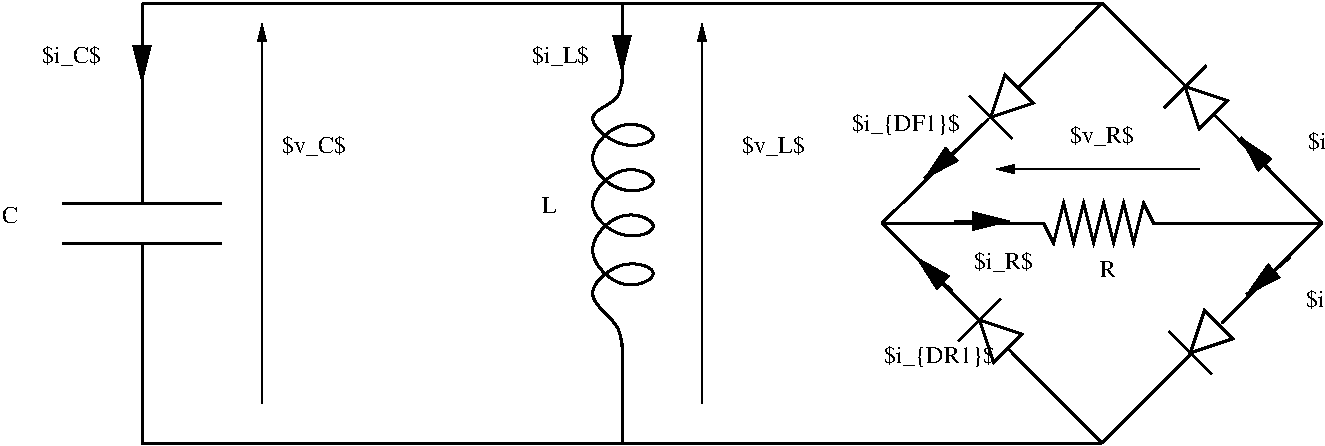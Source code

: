 #FIG 3.2
Landscape
Center
Inches
Letter  
100.00
Single
-2
1200 2
0 32 #e7e7e7
0 33 #717571
6 4425 1650 5189 3900
3 0 0 2 0 7 50 -1 -1 0.000 0 0 0 21
	 4807 3858 4807 3603 4467 3391 4807 3093 5147 3221 4807 3391
	 4467 3051 4807 2711 5147 2881 4807 3008 4467 2711 4807 2372
	 5147 2542 4807 2669 4467 2372 4807 2032 5147 2202 4807 2329
	 4467 2032 4807 1947 4807 1692
	 0.000 1.000 1.000 1.000 1.000 1.000 1.000 1.000
	 1.000 1.000 1.000 1.000 1.000 1.000 1.000 1.000
	 1.000 1.000 1.000 1.000 0.000
-6
6 7376 1672 7901 2272
2 1 0 2 0 7 50 -1 -1 0.000 0 0 -1 0 0 4
	 7672 1738 7884 1950 7566 2056 7672 1738
2 1 0 2 0 7 50 -1 -1 0.000 0 0 -1 0 0 2
	 7407 1897 7725 2215
-6
6 8833 1610 9358 2210
2 1 0 2 0 7 50 -1 -1 0.000 0 0 -1 0 0 4
	 9129 2144 9341 1932 9023 1826 9129 2144
2 1 0 2 0 7 50 -1 -1 0.000 0 0 -1 0 0 2
	 8864 1985 9182 1667
-6
6 8873 3439 9398 4039
2 1 0 2 0 7 50 -1 -1 0.000 0 0 -1 0 0 4
	 9169 3505 9381 3717 9063 3823 9169 3505
2 1 0 2 0 7 50 -1 -1 0.000 0 0 -1 0 0 2
	 8904 3664 9222 3982
-6
6 7291 3361 7816 3961
2 1 0 2 0 7 50 -1 -1 0.000 0 0 -1 0 0 4
	 7587 3895 7799 3683 7481 3577 7587 3895
2 1 0 2 0 7 50 -1 -1 0.000 0 0 -1 0 0 2
	 7322 3736 7640 3418
-6
2 1 0 2 0 7 50 -1 -1 0.000 0 0 -1 0 0 2
	 1200 1200 8400 1200
2 1 0 2 0 7 50 -1 -1 0.000 0 0 -1 0 0 2
	 1200 1200 1200 2700
2 1 0 2 0 7 50 -1 -1 0.000 0 0 -1 0 0 2
	 600 2700 1800 2700
2 1 0 2 0 7 50 -1 -1 0.000 0 0 -1 0 0 2
	 600 3000 1800 3000
2 1 0 2 0 7 50 -1 -1 0.000 0 0 -1 0 0 3
	 1200 3000 1200 4500 8400 4500
2 1 0 2 0 7 50 -1 -1 0.000 0 0 -1 0 0 2
	 4800 1200 4800 1800
2 1 0 2 0 7 50 -1 -1 0.000 0 0 -1 0 0 2
	 4800 4500 4800 3750
2 1 0 2 0 7 50 -1 -1 0.000 0 0 -1 0 0 2
	 4800 1800 4800 1725
2 1 0 1 0 7 50 -1 -1 0.000 0 0 -1 1 0 2
	1 1 1.00 60.00 120.00
	 2100 4200 2100 1350
2 1 0 1 0 7 50 -1 -1 0.000 0 0 -1 1 0 2
	1 1 1.00 60.00 120.00
	 5400 4200 5400 1350
2 1 0 2 0 7 50 -1 -1 0.000 0 0 -1 1 0 2
	1 1 2.00 120.00 240.00
	 1200 1500 1200 1800
2 1 0 2 0 7 50 -1 -1 0.000 0 0 -1 1 0 2
	1 1 2.00 120.00 240.00
	 4800 1425 4800 1725
2 1 0 2 0 7 50 -1 -1 0.000 0 0 7 0 0 2
	 8400 1200 7776 1831
2 1 0 2 0 7 50 -1 -1 0.000 0 0 7 0 0 2
	 8400 1200 9025 1820
2 1 0 2 0 7 50 -1 -1 0.000 0 0 -1 0 0 2
	 6750 2850 7547 2071
2 1 0 2 0 7 50 -1 -1 0.000 0 0 -1 0 0 2
	 8400 4500 7698 3794
2 1 0 2 0 7 50 -1 -1 0.000 0 0 -1 0 0 2
	 8400 4500 9075 3825
2 1 0 2 0 7 50 -1 -1 0.000 0 0 -1 0 0 2
	 10050 2850 9242 2037
2 1 0 2 0 7 50 -1 -1 0.000 0 0 -1 0 0 2
	 6750 2850 7425 2850
2 1 0 2 0 7 50 -1 -1 0.000 0 0 -1 0 0 17
	 7362 2850 7812 2850 7962 2850 8037 3000 8112 2700 8187 3000
	 8262 2700 8337 3000 8412 2700 8487 3000 8562 2700 8637 3000
	 8712 2700 8787 2850 8862 2850 8937 2850 9462 2850
2 1 0 2 0 7 50 -1 -1 0.000 0 0 -1 0 0 2
	 9300 2850 10050 2850
2 1 0 2 0 7 50 -1 -1 0.000 0 0 -1 0 0 2
	 10050 2850 9300 3600
2 1 0 2 0 7 50 -1 -1 0.000 0 0 -1 0 0 2
	 6750 2850 7475 3576
2 1 0 2 0 7 50 -1 -1 0.000 0 0 -1 1 0 2
	1 1 2.00 120.00 240.00
	 7365 2250 7065 2520
2 1 0 2 0 7 50 -1 -1 0.000 0 0 -1 1 0 2
	1 1 2.00 120.00 240.00
	 9705 2505 9435 2205
2 1 0 2 0 7 50 -1 -1 0.000 0 0 -1 1 0 2
	1 1 2.00 120.00 240.00
	 9810 3105 9480 3390
2 1 0 2 0 7 50 -1 -1 0.000 0 0 -1 1 0 2
	1 1 2.00 120.00 240.00
	 7275 3360 7005 3105
2 1 0 2 0 7 50 -1 -1 0.000 0 0 -1 1 0 2
	1 1 2.00 120.00 240.00
	 7290 2835 7710 2835
2 1 0 1 0 7 50 -1 -1 0.000 0 0 -1 1 0 2
	1 1 1.00 60.00 120.00
	 9135 2445 7605 2445
4 0 0 50 -1 0 12 0.0000 2 195 435 450 1650 $i_C$\001
4 0 0 50 -1 0 12 0.0000 2 195 480 2250 2325 $v_C$\001
4 0 0 50 -1 0 12 0.0000 2 195 465 5700 2325 $v_L$\001
4 0 0 50 -1 0 12 0.0000 2 135 105 4200 2775 L\001
4 0 0 50 -1 0 12 0.0000 2 135 120 150 2850 C\001
4 0 0 50 -1 0 12 0.0000 2 135 120 8385 3255 R\001
4 0 0 50 -1 0 12 0.0000 2 195 480 8160 2250 $v_R$\001
4 0 0 50 -1 0 12 0.0000 2 195 420 4125 1650 $i_L$\001
4 0 0 50 -1 0 12 0.0000 2 195 840 6765 3900 $i_{DR1}$\001
4 0 0 50 -1 0 12 0.0000 2 195 825 6525 2160 $i_{DF1}$\001
4 0 0 50 -1 0 12 0.0000 2 195 840 9945 2295 $i_{DR2}$\001
4 0 0 50 -1 0 12 0.0000 2 195 825 9930 3480 $i_{DF2}$\001
4 0 0 50 -1 0 12 0.0000 2 195 435 7440 3195 $i_R$\001
